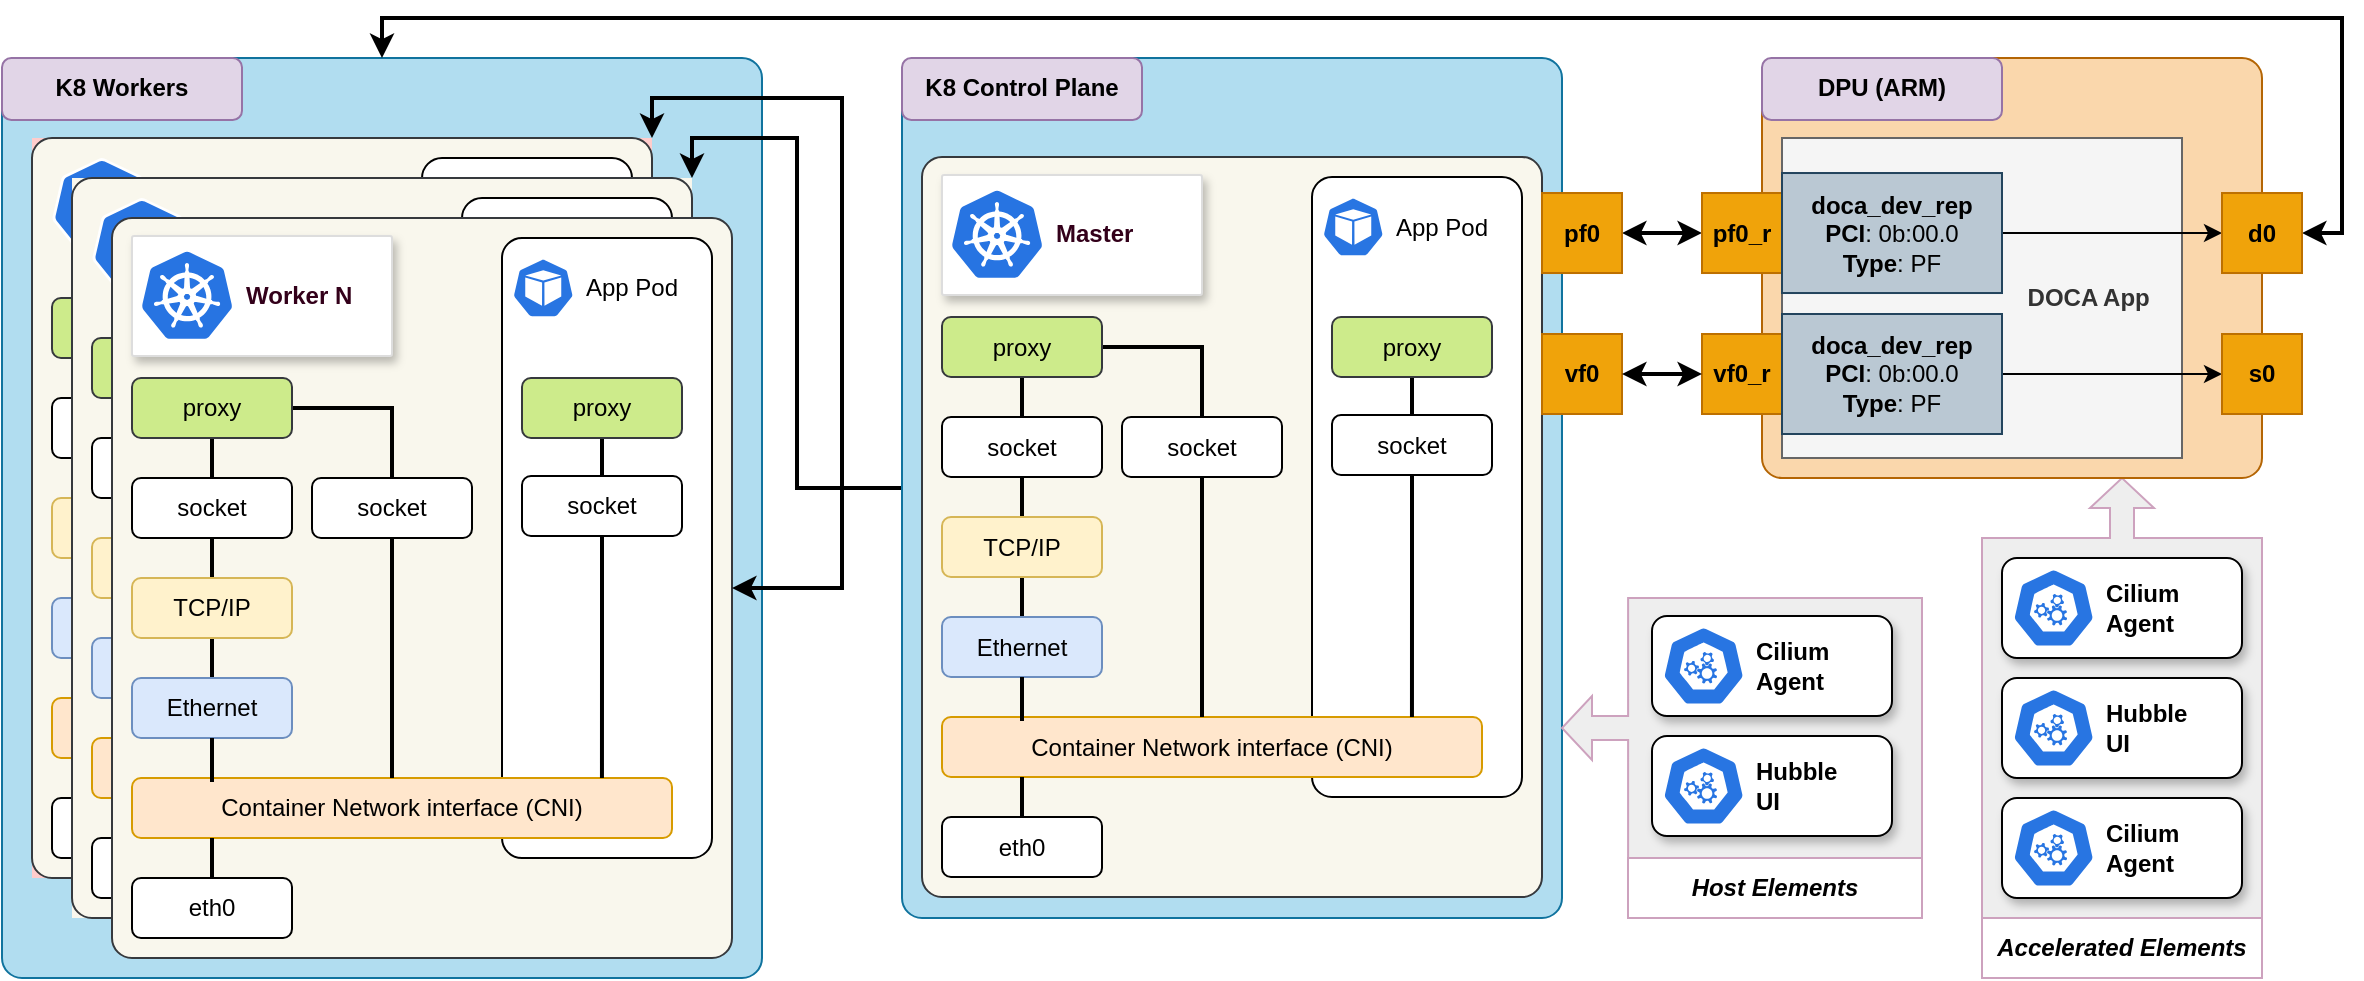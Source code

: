 <mxfile version="24.7.2" type="github">
  <diagram name="Page-1" id="4S7BL0tD39plUBPgxchu">
    <mxGraphModel dx="2390" dy="1328" grid="1" gridSize="10" guides="1" tooltips="1" connect="1" arrows="1" fold="1" page="1" pageScale="1" pageWidth="1100" pageHeight="850" math="0" shadow="0">
      <root>
        <mxCell id="0" />
        <mxCell id="1" parent="0" />
        <mxCell id="XnJuwxs5M1YiM-T7zDQR-130" value="" style="html=1;shadow=0;dashed=0;align=center;verticalAlign=middle;shape=mxgraph.arrows2.calloutArrow;dy=6;dx=15;notch=189.95;arrowHead=10;direction=north;fillColor=#eeeeee;strokeColor=#CDA2BE;" vertex="1" parent="1">
          <mxGeometry x="1060" y="290" width="140" height="220" as="geometry" />
        </mxCell>
        <mxCell id="XnJuwxs5M1YiM-T7zDQR-55" value="" style="rounded=1;whiteSpace=wrap;html=1;absoluteArcSize=1;fillColor=#b1ddf0;strokeColor=#10739e;" vertex="1" parent="1">
          <mxGeometry x="70" y="80" width="380" height="460" as="geometry" />
        </mxCell>
        <mxCell id="_cbwk-4dUcwaNMLmDYNf-32" value="" style="group;fillColor=#ffcccc;strokeColor=none;" parent="1" vertex="1" connectable="0">
          <mxGeometry x="85" y="120" width="310" height="370" as="geometry" />
        </mxCell>
        <mxCell id="_cbwk-4dUcwaNMLmDYNf-1" value="" style="rounded=1;whiteSpace=wrap;html=1;absoluteArcSize=1;fillColor=#f9f7ed;strokeColor=#36393d;" parent="_cbwk-4dUcwaNMLmDYNf-32" vertex="1">
          <mxGeometry width="310" height="370" as="geometry" />
        </mxCell>
        <mxCell id="_cbwk-4dUcwaNMLmDYNf-22" value="" style="rounded=1;whiteSpace=wrap;html=1;absoluteArcSize=1;" parent="_cbwk-4dUcwaNMLmDYNf-32" vertex="1">
          <mxGeometry x="195" y="10" width="105" height="310" as="geometry" />
        </mxCell>
        <mxCell id="_cbwk-4dUcwaNMLmDYNf-3" value="" style="aspect=fixed;sketch=0;html=1;dashed=0;whitespace=wrap;verticalLabelPosition=bottom;verticalAlign=top;fillColor=#2875E2;strokeColor=#ffffff;points=[[0.005,0.63,0],[0.1,0.2,0],[0.9,0.2,0],[0.5,0,0],[0.995,0.63,0],[0.72,0.99,0],[0.5,1,0],[0.28,0.99,0]];shape=mxgraph.kubernetes.icon2;kubernetesLabel=1;prIcon=node" parent="_cbwk-4dUcwaNMLmDYNf-32" vertex="1">
          <mxGeometry x="10" y="10" width="50" height="48" as="geometry" />
        </mxCell>
        <mxCell id="_cbwk-4dUcwaNMLmDYNf-20" style="edgeStyle=orthogonalEdgeStyle;rounded=0;orthogonalLoop=1;jettySize=auto;html=1;exitX=0.5;exitY=1;exitDx=0;exitDy=0;entryX=0.5;entryY=0;entryDx=0;entryDy=0;endArrow=none;endFill=0;strokeWidth=2;" parent="_cbwk-4dUcwaNMLmDYNf-32" source="_cbwk-4dUcwaNMLmDYNf-4" target="_cbwk-4dUcwaNMLmDYNf-5" edge="1">
          <mxGeometry relative="1" as="geometry" />
        </mxCell>
        <mxCell id="_cbwk-4dUcwaNMLmDYNf-21" style="edgeStyle=orthogonalEdgeStyle;rounded=0;orthogonalLoop=1;jettySize=auto;html=1;exitX=1;exitY=0.5;exitDx=0;exitDy=0;endArrow=none;endFill=0;strokeWidth=2;" parent="_cbwk-4dUcwaNMLmDYNf-32" source="_cbwk-4dUcwaNMLmDYNf-4" target="_cbwk-4dUcwaNMLmDYNf-8" edge="1">
          <mxGeometry relative="1" as="geometry" />
        </mxCell>
        <mxCell id="_cbwk-4dUcwaNMLmDYNf-4" value="proxy" style="rounded=1;whiteSpace=wrap;html=1;fillColor=#cdeb8b;strokeColor=#36393d;" parent="_cbwk-4dUcwaNMLmDYNf-32" vertex="1">
          <mxGeometry x="10" y="80" width="80" height="30" as="geometry" />
        </mxCell>
        <mxCell id="_cbwk-4dUcwaNMLmDYNf-12" style="edgeStyle=orthogonalEdgeStyle;rounded=0;orthogonalLoop=1;jettySize=auto;html=1;exitX=0.5;exitY=1;exitDx=0;exitDy=0;entryX=0.5;entryY=0;entryDx=0;entryDy=0;endArrow=none;endFill=0;strokeWidth=2;" parent="_cbwk-4dUcwaNMLmDYNf-32" source="_cbwk-4dUcwaNMLmDYNf-5" target="_cbwk-4dUcwaNMLmDYNf-6" edge="1">
          <mxGeometry relative="1" as="geometry" />
        </mxCell>
        <mxCell id="_cbwk-4dUcwaNMLmDYNf-5" value="&lt;div&gt;socket&lt;/div&gt;" style="rounded=1;whiteSpace=wrap;html=1;" parent="_cbwk-4dUcwaNMLmDYNf-32" vertex="1">
          <mxGeometry x="10" y="130" width="80" height="30" as="geometry" />
        </mxCell>
        <mxCell id="_cbwk-4dUcwaNMLmDYNf-13" style="edgeStyle=orthogonalEdgeStyle;rounded=0;orthogonalLoop=1;jettySize=auto;html=1;exitX=0.5;exitY=1;exitDx=0;exitDy=0;entryX=0.5;entryY=0;entryDx=0;entryDy=0;endArrow=none;endFill=0;strokeWidth=2;" parent="_cbwk-4dUcwaNMLmDYNf-32" source="_cbwk-4dUcwaNMLmDYNf-6" target="_cbwk-4dUcwaNMLmDYNf-7" edge="1">
          <mxGeometry relative="1" as="geometry" />
        </mxCell>
        <mxCell id="_cbwk-4dUcwaNMLmDYNf-6" value="TCP/IP" style="rounded=1;whiteSpace=wrap;html=1;fillColor=#fff2cc;strokeColor=#d6b656;" parent="_cbwk-4dUcwaNMLmDYNf-32" vertex="1">
          <mxGeometry x="10" y="180" width="80" height="30" as="geometry" />
        </mxCell>
        <mxCell id="_cbwk-4dUcwaNMLmDYNf-7" value="Ethernet" style="rounded=1;whiteSpace=wrap;html=1;fillColor=#dae8fc;strokeColor=#6c8ebf;" parent="_cbwk-4dUcwaNMLmDYNf-32" vertex="1">
          <mxGeometry x="10" y="230" width="80" height="30" as="geometry" />
        </mxCell>
        <mxCell id="_cbwk-4dUcwaNMLmDYNf-8" value="&lt;div&gt;socket&lt;/div&gt;" style="rounded=1;whiteSpace=wrap;html=1;" parent="_cbwk-4dUcwaNMLmDYNf-32" vertex="1">
          <mxGeometry x="100" y="130" width="80" height="30" as="geometry" />
        </mxCell>
        <mxCell id="_cbwk-4dUcwaNMLmDYNf-9" value="&lt;div&gt;socket&lt;/div&gt;" style="rounded=1;whiteSpace=wrap;html=1;" parent="_cbwk-4dUcwaNMLmDYNf-32" vertex="1">
          <mxGeometry x="205" y="129.01" width="80" height="30" as="geometry" />
        </mxCell>
        <mxCell id="_cbwk-4dUcwaNMLmDYNf-10" value="Container Network interface (CNI)" style="rounded=1;whiteSpace=wrap;html=1;fillColor=#ffe6cc;strokeColor=#d79b00;" parent="_cbwk-4dUcwaNMLmDYNf-32" vertex="1">
          <mxGeometry x="10" y="280" width="270" height="30" as="geometry" />
        </mxCell>
        <mxCell id="_cbwk-4dUcwaNMLmDYNf-11" value="&lt;div&gt;eth0&lt;/div&gt;" style="rounded=1;whiteSpace=wrap;html=1;" parent="_cbwk-4dUcwaNMLmDYNf-32" vertex="1">
          <mxGeometry x="10" y="330" width="80" height="30" as="geometry" />
        </mxCell>
        <mxCell id="_cbwk-4dUcwaNMLmDYNf-19" style="edgeStyle=orthogonalEdgeStyle;rounded=0;orthogonalLoop=1;jettySize=auto;html=1;exitX=0.5;exitY=0;exitDx=0;exitDy=0;endArrow=none;endFill=0;strokeWidth=2;" parent="_cbwk-4dUcwaNMLmDYNf-32" source="_cbwk-4dUcwaNMLmDYNf-11" edge="1">
          <mxGeometry relative="1" as="geometry">
            <mxPoint x="50" y="310" as="targetPoint" />
          </mxGeometry>
        </mxCell>
        <mxCell id="_cbwk-4dUcwaNMLmDYNf-24" style="edgeStyle=orthogonalEdgeStyle;rounded=0;orthogonalLoop=1;jettySize=auto;html=1;exitX=0.5;exitY=1;exitDx=0;exitDy=0;strokeWidth=2;endArrow=none;endFill=0;" parent="_cbwk-4dUcwaNMLmDYNf-32" source="_cbwk-4dUcwaNMLmDYNf-7" edge="1">
          <mxGeometry relative="1" as="geometry">
            <mxPoint x="50" y="282" as="targetPoint" />
            <Array as="points">
              <mxPoint x="50" y="282" />
            </Array>
          </mxGeometry>
        </mxCell>
        <mxCell id="_cbwk-4dUcwaNMLmDYNf-27" style="edgeStyle=orthogonalEdgeStyle;rounded=0;orthogonalLoop=1;jettySize=auto;html=1;exitX=0.5;exitY=1;exitDx=0;exitDy=0;entryX=0.862;entryY=0.033;entryDx=0;entryDy=0;entryPerimeter=0;strokeWidth=2;endArrow=none;endFill=0;" parent="_cbwk-4dUcwaNMLmDYNf-32" source="_cbwk-4dUcwaNMLmDYNf-9" edge="1">
          <mxGeometry relative="1" as="geometry">
            <mxPoint x="244.98" y="280" as="targetPoint" />
          </mxGeometry>
        </mxCell>
        <mxCell id="_cbwk-4dUcwaNMLmDYNf-28" value="" style="group" parent="_cbwk-4dUcwaNMLmDYNf-32" vertex="1" connectable="0">
          <mxGeometry x="200" y="20" width="90" height="30" as="geometry" />
        </mxCell>
        <mxCell id="_cbwk-4dUcwaNMLmDYNf-25" value="" style="aspect=fixed;sketch=0;html=1;dashed=0;whitespace=wrap;verticalLabelPosition=bottom;verticalAlign=top;fillColor=#2875E2;strokeColor=#ffffff;points=[[0.005,0.63,0],[0.1,0.2,0],[0.9,0.2,0],[0.5,0,0],[0.995,0.63,0],[0.72,0.99,0],[0.5,1,0],[0.28,0.99,0]];shape=mxgraph.kubernetes.icon2;prIcon=pod" parent="_cbwk-4dUcwaNMLmDYNf-28" vertex="1">
          <mxGeometry width="31.25" height="30" as="geometry" />
        </mxCell>
        <mxCell id="_cbwk-4dUcwaNMLmDYNf-26" value="App Pod" style="text;html=1;align=center;verticalAlign=middle;whiteSpace=wrap;rounded=0;" parent="_cbwk-4dUcwaNMLmDYNf-28" vertex="1">
          <mxGeometry x="30" width="60" height="30" as="geometry" />
        </mxCell>
        <mxCell id="_cbwk-4dUcwaNMLmDYNf-30" style="edgeStyle=orthogonalEdgeStyle;rounded=0;orthogonalLoop=1;jettySize=auto;html=1;exitX=0.5;exitY=1;exitDx=0;exitDy=0;entryX=0.5;entryY=0;entryDx=0;entryDy=0;endArrow=none;endFill=0;strokeWidth=2;" parent="_cbwk-4dUcwaNMLmDYNf-32" source="_cbwk-4dUcwaNMLmDYNf-29" target="_cbwk-4dUcwaNMLmDYNf-9" edge="1">
          <mxGeometry relative="1" as="geometry" />
        </mxCell>
        <mxCell id="_cbwk-4dUcwaNMLmDYNf-29" value="proxy" style="rounded=1;whiteSpace=wrap;html=1;fillColor=#cdeb8b;strokeColor=#36393d;" parent="_cbwk-4dUcwaNMLmDYNf-32" vertex="1">
          <mxGeometry x="205" y="80" width="80" height="30" as="geometry" />
        </mxCell>
        <mxCell id="_cbwk-4dUcwaNMLmDYNf-31" style="edgeStyle=orthogonalEdgeStyle;rounded=0;orthogonalLoop=1;jettySize=auto;html=1;exitX=0.5;exitY=1;exitDx=0;exitDy=0;strokeWidth=2;endArrow=none;endFill=0;" parent="_cbwk-4dUcwaNMLmDYNf-32" source="_cbwk-4dUcwaNMLmDYNf-8" edge="1">
          <mxGeometry relative="1" as="geometry">
            <mxPoint x="140" y="280" as="targetPoint" />
          </mxGeometry>
        </mxCell>
        <mxCell id="_cbwk-4dUcwaNMLmDYNf-35" value="" style="group;fillColor=#f9f7ed;strokeColor=none;" parent="1" vertex="1" connectable="0">
          <mxGeometry x="105" y="140" width="310" height="370" as="geometry" />
        </mxCell>
        <mxCell id="_cbwk-4dUcwaNMLmDYNf-36" value="" style="rounded=1;whiteSpace=wrap;html=1;absoluteArcSize=1;fillColor=none;strokeColor=#36393d;" parent="_cbwk-4dUcwaNMLmDYNf-35" vertex="1">
          <mxGeometry width="310" height="370" as="geometry" />
        </mxCell>
        <mxCell id="_cbwk-4dUcwaNMLmDYNf-37" value="" style="rounded=1;whiteSpace=wrap;html=1;absoluteArcSize=1;" parent="_cbwk-4dUcwaNMLmDYNf-35" vertex="1">
          <mxGeometry x="195" y="10" width="105" height="310" as="geometry" />
        </mxCell>
        <mxCell id="_cbwk-4dUcwaNMLmDYNf-38" value="" style="aspect=fixed;sketch=0;html=1;dashed=0;whitespace=wrap;verticalLabelPosition=bottom;verticalAlign=top;fillColor=#2875E2;strokeColor=#ffffff;points=[[0.005,0.63,0],[0.1,0.2,0],[0.9,0.2,0],[0.5,0,0],[0.995,0.63,0],[0.72,0.99,0],[0.5,1,0],[0.28,0.99,0]];shape=mxgraph.kubernetes.icon2;kubernetesLabel=1;prIcon=node" parent="_cbwk-4dUcwaNMLmDYNf-35" vertex="1">
          <mxGeometry x="10" y="10" width="50" height="48" as="geometry" />
        </mxCell>
        <mxCell id="_cbwk-4dUcwaNMLmDYNf-39" style="edgeStyle=orthogonalEdgeStyle;rounded=0;orthogonalLoop=1;jettySize=auto;html=1;exitX=0.5;exitY=1;exitDx=0;exitDy=0;entryX=0.5;entryY=0;entryDx=0;entryDy=0;endArrow=none;endFill=0;strokeWidth=2;" parent="_cbwk-4dUcwaNMLmDYNf-35" source="_cbwk-4dUcwaNMLmDYNf-41" target="_cbwk-4dUcwaNMLmDYNf-43" edge="1">
          <mxGeometry relative="1" as="geometry" />
        </mxCell>
        <mxCell id="_cbwk-4dUcwaNMLmDYNf-40" style="edgeStyle=orthogonalEdgeStyle;rounded=0;orthogonalLoop=1;jettySize=auto;html=1;exitX=1;exitY=0.5;exitDx=0;exitDy=0;endArrow=none;endFill=0;strokeWidth=2;" parent="_cbwk-4dUcwaNMLmDYNf-35" source="_cbwk-4dUcwaNMLmDYNf-41" target="_cbwk-4dUcwaNMLmDYNf-47" edge="1">
          <mxGeometry relative="1" as="geometry" />
        </mxCell>
        <mxCell id="_cbwk-4dUcwaNMLmDYNf-41" value="proxy" style="rounded=1;whiteSpace=wrap;html=1;fillColor=#cdeb8b;strokeColor=#36393d;" parent="_cbwk-4dUcwaNMLmDYNf-35" vertex="1">
          <mxGeometry x="10" y="80" width="80" height="30" as="geometry" />
        </mxCell>
        <mxCell id="_cbwk-4dUcwaNMLmDYNf-42" style="edgeStyle=orthogonalEdgeStyle;rounded=0;orthogonalLoop=1;jettySize=auto;html=1;exitX=0.5;exitY=1;exitDx=0;exitDy=0;entryX=0.5;entryY=0;entryDx=0;entryDy=0;endArrow=none;endFill=0;strokeWidth=2;" parent="_cbwk-4dUcwaNMLmDYNf-35" source="_cbwk-4dUcwaNMLmDYNf-43" target="_cbwk-4dUcwaNMLmDYNf-45" edge="1">
          <mxGeometry relative="1" as="geometry" />
        </mxCell>
        <mxCell id="_cbwk-4dUcwaNMLmDYNf-43" value="&lt;div&gt;socket&lt;/div&gt;" style="rounded=1;whiteSpace=wrap;html=1;" parent="_cbwk-4dUcwaNMLmDYNf-35" vertex="1">
          <mxGeometry x="10" y="130" width="80" height="30" as="geometry" />
        </mxCell>
        <mxCell id="_cbwk-4dUcwaNMLmDYNf-44" style="edgeStyle=orthogonalEdgeStyle;rounded=0;orthogonalLoop=1;jettySize=auto;html=1;exitX=0.5;exitY=1;exitDx=0;exitDy=0;entryX=0.5;entryY=0;entryDx=0;entryDy=0;endArrow=none;endFill=0;strokeWidth=2;" parent="_cbwk-4dUcwaNMLmDYNf-35" source="_cbwk-4dUcwaNMLmDYNf-45" target="_cbwk-4dUcwaNMLmDYNf-46" edge="1">
          <mxGeometry relative="1" as="geometry" />
        </mxCell>
        <mxCell id="_cbwk-4dUcwaNMLmDYNf-45" value="TCP/IP" style="rounded=1;whiteSpace=wrap;html=1;fillColor=#fff2cc;strokeColor=#d6b656;" parent="_cbwk-4dUcwaNMLmDYNf-35" vertex="1">
          <mxGeometry x="10" y="180" width="80" height="30" as="geometry" />
        </mxCell>
        <mxCell id="_cbwk-4dUcwaNMLmDYNf-46" value="Ethernet" style="rounded=1;whiteSpace=wrap;html=1;fillColor=#dae8fc;strokeColor=#6c8ebf;" parent="_cbwk-4dUcwaNMLmDYNf-35" vertex="1">
          <mxGeometry x="10" y="230" width="80" height="30" as="geometry" />
        </mxCell>
        <mxCell id="_cbwk-4dUcwaNMLmDYNf-47" value="&lt;div&gt;socket&lt;/div&gt;" style="rounded=1;whiteSpace=wrap;html=1;" parent="_cbwk-4dUcwaNMLmDYNf-35" vertex="1">
          <mxGeometry x="100" y="130" width="80" height="30" as="geometry" />
        </mxCell>
        <mxCell id="_cbwk-4dUcwaNMLmDYNf-48" value="&lt;div&gt;socket&lt;/div&gt;" style="rounded=1;whiteSpace=wrap;html=1;" parent="_cbwk-4dUcwaNMLmDYNf-35" vertex="1">
          <mxGeometry x="205" y="129.01" width="80" height="30" as="geometry" />
        </mxCell>
        <mxCell id="_cbwk-4dUcwaNMLmDYNf-49" value="Container Network interface (CNI)" style="rounded=1;whiteSpace=wrap;html=1;fillColor=#ffe6cc;strokeColor=#d79b00;" parent="_cbwk-4dUcwaNMLmDYNf-35" vertex="1">
          <mxGeometry x="10" y="280" width="270" height="30" as="geometry" />
        </mxCell>
        <mxCell id="_cbwk-4dUcwaNMLmDYNf-50" value="&lt;div&gt;eth0&lt;/div&gt;" style="rounded=1;whiteSpace=wrap;html=1;" parent="_cbwk-4dUcwaNMLmDYNf-35" vertex="1">
          <mxGeometry x="10" y="330" width="80" height="30" as="geometry" />
        </mxCell>
        <mxCell id="_cbwk-4dUcwaNMLmDYNf-51" style="edgeStyle=orthogonalEdgeStyle;rounded=0;orthogonalLoop=1;jettySize=auto;html=1;exitX=0.5;exitY=0;exitDx=0;exitDy=0;endArrow=none;endFill=0;strokeWidth=2;" parent="_cbwk-4dUcwaNMLmDYNf-35" source="_cbwk-4dUcwaNMLmDYNf-50" edge="1">
          <mxGeometry relative="1" as="geometry">
            <mxPoint x="50" y="310" as="targetPoint" />
          </mxGeometry>
        </mxCell>
        <mxCell id="_cbwk-4dUcwaNMLmDYNf-52" style="edgeStyle=orthogonalEdgeStyle;rounded=0;orthogonalLoop=1;jettySize=auto;html=1;exitX=0.5;exitY=1;exitDx=0;exitDy=0;strokeWidth=2;endArrow=none;endFill=0;" parent="_cbwk-4dUcwaNMLmDYNf-35" source="_cbwk-4dUcwaNMLmDYNf-46" edge="1">
          <mxGeometry relative="1" as="geometry">
            <mxPoint x="50" y="282" as="targetPoint" />
            <Array as="points">
              <mxPoint x="50" y="282" />
            </Array>
          </mxGeometry>
        </mxCell>
        <mxCell id="_cbwk-4dUcwaNMLmDYNf-53" style="edgeStyle=orthogonalEdgeStyle;rounded=0;orthogonalLoop=1;jettySize=auto;html=1;exitX=0.5;exitY=1;exitDx=0;exitDy=0;entryX=0.862;entryY=0.033;entryDx=0;entryDy=0;entryPerimeter=0;strokeWidth=2;endArrow=none;endFill=0;" parent="_cbwk-4dUcwaNMLmDYNf-35" source="_cbwk-4dUcwaNMLmDYNf-48" edge="1">
          <mxGeometry relative="1" as="geometry">
            <mxPoint x="244.98" y="280" as="targetPoint" />
          </mxGeometry>
        </mxCell>
        <mxCell id="_cbwk-4dUcwaNMLmDYNf-54" value="" style="group" parent="_cbwk-4dUcwaNMLmDYNf-35" vertex="1" connectable="0">
          <mxGeometry x="200" y="20" width="90" height="30" as="geometry" />
        </mxCell>
        <mxCell id="_cbwk-4dUcwaNMLmDYNf-55" value="" style="aspect=fixed;sketch=0;html=1;dashed=0;whitespace=wrap;verticalLabelPosition=bottom;verticalAlign=top;fillColor=#2875E2;strokeColor=#ffffff;points=[[0.005,0.63,0],[0.1,0.2,0],[0.9,0.2,0],[0.5,0,0],[0.995,0.63,0],[0.72,0.99,0],[0.5,1,0],[0.28,0.99,0]];shape=mxgraph.kubernetes.icon2;prIcon=pod" parent="_cbwk-4dUcwaNMLmDYNf-54" vertex="1">
          <mxGeometry width="31.25" height="30" as="geometry" />
        </mxCell>
        <mxCell id="_cbwk-4dUcwaNMLmDYNf-56" value="App Pod" style="text;html=1;align=center;verticalAlign=middle;whiteSpace=wrap;rounded=0;" parent="_cbwk-4dUcwaNMLmDYNf-54" vertex="1">
          <mxGeometry x="30" width="60" height="30" as="geometry" />
        </mxCell>
        <mxCell id="_cbwk-4dUcwaNMLmDYNf-57" style="edgeStyle=orthogonalEdgeStyle;rounded=0;orthogonalLoop=1;jettySize=auto;html=1;exitX=0.5;exitY=1;exitDx=0;exitDy=0;entryX=0.5;entryY=0;entryDx=0;entryDy=0;endArrow=none;endFill=0;strokeWidth=2;" parent="_cbwk-4dUcwaNMLmDYNf-35" source="_cbwk-4dUcwaNMLmDYNf-58" target="_cbwk-4dUcwaNMLmDYNf-48" edge="1">
          <mxGeometry relative="1" as="geometry" />
        </mxCell>
        <mxCell id="_cbwk-4dUcwaNMLmDYNf-58" value="proxy" style="rounded=1;whiteSpace=wrap;html=1;fillColor=#cdeb8b;strokeColor=#36393d;" parent="_cbwk-4dUcwaNMLmDYNf-35" vertex="1">
          <mxGeometry x="205" y="80" width="80" height="30" as="geometry" />
        </mxCell>
        <mxCell id="_cbwk-4dUcwaNMLmDYNf-59" style="edgeStyle=orthogonalEdgeStyle;rounded=0;orthogonalLoop=1;jettySize=auto;html=1;exitX=0.5;exitY=1;exitDx=0;exitDy=0;strokeWidth=2;endArrow=none;endFill=0;" parent="_cbwk-4dUcwaNMLmDYNf-35" source="_cbwk-4dUcwaNMLmDYNf-47" edge="1">
          <mxGeometry relative="1" as="geometry">
            <mxPoint x="140" y="280" as="targetPoint" />
          </mxGeometry>
        </mxCell>
        <mxCell id="_cbwk-4dUcwaNMLmDYNf-61" value="" style="rounded=1;whiteSpace=wrap;html=1;absoluteArcSize=1;fillColor=#f9f7ed;strokeColor=#36393d;" parent="1" vertex="1">
          <mxGeometry x="125" y="160" width="310" height="370" as="geometry" />
        </mxCell>
        <mxCell id="_cbwk-4dUcwaNMLmDYNf-62" value="" style="rounded=1;whiteSpace=wrap;html=1;absoluteArcSize=1;" parent="1" vertex="1">
          <mxGeometry x="320" y="170" width="105" height="310" as="geometry" />
        </mxCell>
        <mxCell id="_cbwk-4dUcwaNMLmDYNf-63" value="" style="aspect=fixed;sketch=0;html=1;dashed=0;whitespace=wrap;verticalLabelPosition=bottom;verticalAlign=top;fillColor=#2875E2;strokeColor=#ffffff;points=[[0.005,0.63,0],[0.1,0.2,0],[0.9,0.2,0],[0.5,0,0],[0.995,0.63,0],[0.72,0.99,0],[0.5,1,0],[0.28,0.99,0]];shape=mxgraph.kubernetes.icon2;kubernetesLabel=1;prIcon=node" parent="1" vertex="1">
          <mxGeometry x="135" y="170" width="50" height="48" as="geometry" />
        </mxCell>
        <mxCell id="_cbwk-4dUcwaNMLmDYNf-64" style="edgeStyle=orthogonalEdgeStyle;rounded=0;orthogonalLoop=1;jettySize=auto;html=1;exitX=0.5;exitY=1;exitDx=0;exitDy=0;entryX=0.5;entryY=0;entryDx=0;entryDy=0;endArrow=none;endFill=0;strokeWidth=2;" parent="1" source="_cbwk-4dUcwaNMLmDYNf-66" target="_cbwk-4dUcwaNMLmDYNf-68" edge="1">
          <mxGeometry relative="1" as="geometry" />
        </mxCell>
        <mxCell id="_cbwk-4dUcwaNMLmDYNf-65" style="edgeStyle=orthogonalEdgeStyle;rounded=0;orthogonalLoop=1;jettySize=auto;html=1;exitX=1;exitY=0.5;exitDx=0;exitDy=0;endArrow=none;endFill=0;strokeWidth=2;" parent="1" source="_cbwk-4dUcwaNMLmDYNf-66" target="_cbwk-4dUcwaNMLmDYNf-72" edge="1">
          <mxGeometry relative="1" as="geometry" />
        </mxCell>
        <mxCell id="_cbwk-4dUcwaNMLmDYNf-66" value="proxy" style="rounded=1;whiteSpace=wrap;html=1;fillColor=#cdeb8b;strokeColor=#36393d;" parent="1" vertex="1">
          <mxGeometry x="135" y="240" width="80" height="30" as="geometry" />
        </mxCell>
        <mxCell id="_cbwk-4dUcwaNMLmDYNf-67" style="edgeStyle=orthogonalEdgeStyle;rounded=0;orthogonalLoop=1;jettySize=auto;html=1;exitX=0.5;exitY=1;exitDx=0;exitDy=0;entryX=0.5;entryY=0;entryDx=0;entryDy=0;endArrow=none;endFill=0;strokeWidth=2;" parent="1" source="_cbwk-4dUcwaNMLmDYNf-68" target="_cbwk-4dUcwaNMLmDYNf-70" edge="1">
          <mxGeometry relative="1" as="geometry" />
        </mxCell>
        <mxCell id="_cbwk-4dUcwaNMLmDYNf-68" value="&lt;div&gt;socket&lt;/div&gt;" style="rounded=1;whiteSpace=wrap;html=1;" parent="1" vertex="1">
          <mxGeometry x="135" y="290" width="80" height="30" as="geometry" />
        </mxCell>
        <mxCell id="_cbwk-4dUcwaNMLmDYNf-69" style="edgeStyle=orthogonalEdgeStyle;rounded=0;orthogonalLoop=1;jettySize=auto;html=1;exitX=0.5;exitY=1;exitDx=0;exitDy=0;entryX=0.5;entryY=0;entryDx=0;entryDy=0;endArrow=none;endFill=0;strokeWidth=2;" parent="1" source="_cbwk-4dUcwaNMLmDYNf-70" target="_cbwk-4dUcwaNMLmDYNf-71" edge="1">
          <mxGeometry relative="1" as="geometry" />
        </mxCell>
        <mxCell id="_cbwk-4dUcwaNMLmDYNf-70" value="TCP/IP" style="rounded=1;whiteSpace=wrap;html=1;fillColor=#fff2cc;strokeColor=#d6b656;" parent="1" vertex="1">
          <mxGeometry x="135" y="340" width="80" height="30" as="geometry" />
        </mxCell>
        <mxCell id="_cbwk-4dUcwaNMLmDYNf-71" value="Ethernet" style="rounded=1;whiteSpace=wrap;html=1;fillColor=#dae8fc;strokeColor=#6c8ebf;" parent="1" vertex="1">
          <mxGeometry x="135" y="390" width="80" height="30" as="geometry" />
        </mxCell>
        <mxCell id="_cbwk-4dUcwaNMLmDYNf-72" value="&lt;div&gt;socket&lt;/div&gt;" style="rounded=1;whiteSpace=wrap;html=1;" parent="1" vertex="1">
          <mxGeometry x="225" y="290" width="80" height="30" as="geometry" />
        </mxCell>
        <mxCell id="_cbwk-4dUcwaNMLmDYNf-73" value="&lt;div&gt;socket&lt;/div&gt;" style="rounded=1;whiteSpace=wrap;html=1;" parent="1" vertex="1">
          <mxGeometry x="330" y="289.01" width="80" height="30" as="geometry" />
        </mxCell>
        <mxCell id="_cbwk-4dUcwaNMLmDYNf-74" value="Container Network interface (CNI)" style="rounded=1;whiteSpace=wrap;html=1;fillColor=#ffe6cc;strokeColor=#d79b00;" parent="1" vertex="1">
          <mxGeometry x="135" y="440" width="270" height="30" as="geometry" />
        </mxCell>
        <mxCell id="_cbwk-4dUcwaNMLmDYNf-75" value="&lt;div&gt;eth0&lt;/div&gt;" style="rounded=1;whiteSpace=wrap;html=1;" parent="1" vertex="1">
          <mxGeometry x="135" y="490" width="80" height="30" as="geometry" />
        </mxCell>
        <mxCell id="_cbwk-4dUcwaNMLmDYNf-76" style="edgeStyle=orthogonalEdgeStyle;rounded=0;orthogonalLoop=1;jettySize=auto;html=1;exitX=0.5;exitY=0;exitDx=0;exitDy=0;endArrow=none;endFill=0;strokeWidth=2;" parent="1" source="_cbwk-4dUcwaNMLmDYNf-75" edge="1">
          <mxGeometry relative="1" as="geometry">
            <mxPoint x="175" y="470" as="targetPoint" />
          </mxGeometry>
        </mxCell>
        <mxCell id="_cbwk-4dUcwaNMLmDYNf-77" style="edgeStyle=orthogonalEdgeStyle;rounded=0;orthogonalLoop=1;jettySize=auto;html=1;exitX=0.5;exitY=1;exitDx=0;exitDy=0;strokeWidth=2;endArrow=none;endFill=0;" parent="1" source="_cbwk-4dUcwaNMLmDYNf-71" edge="1">
          <mxGeometry relative="1" as="geometry">
            <mxPoint x="175" y="442" as="targetPoint" />
            <Array as="points">
              <mxPoint x="175" y="442" />
            </Array>
          </mxGeometry>
        </mxCell>
        <mxCell id="_cbwk-4dUcwaNMLmDYNf-78" style="edgeStyle=orthogonalEdgeStyle;rounded=0;orthogonalLoop=1;jettySize=auto;html=1;exitX=0.5;exitY=1;exitDx=0;exitDy=0;entryX=0.862;entryY=0.033;entryDx=0;entryDy=0;entryPerimeter=0;strokeWidth=2;endArrow=none;endFill=0;" parent="1" source="_cbwk-4dUcwaNMLmDYNf-73" edge="1">
          <mxGeometry relative="1" as="geometry">
            <mxPoint x="369.98" y="440" as="targetPoint" />
          </mxGeometry>
        </mxCell>
        <mxCell id="_cbwk-4dUcwaNMLmDYNf-79" value="" style="group" parent="1" vertex="1" connectable="0">
          <mxGeometry x="325" y="180" width="90" height="30" as="geometry" />
        </mxCell>
        <mxCell id="_cbwk-4dUcwaNMLmDYNf-80" value="" style="aspect=fixed;sketch=0;html=1;dashed=0;whitespace=wrap;verticalLabelPosition=bottom;verticalAlign=top;fillColor=#2875E2;strokeColor=#ffffff;points=[[0.005,0.63,0],[0.1,0.2,0],[0.9,0.2,0],[0.5,0,0],[0.995,0.63,0],[0.72,0.99,0],[0.5,1,0],[0.28,0.99,0]];shape=mxgraph.kubernetes.icon2;prIcon=pod" parent="_cbwk-4dUcwaNMLmDYNf-79" vertex="1">
          <mxGeometry width="31.25" height="30" as="geometry" />
        </mxCell>
        <mxCell id="_cbwk-4dUcwaNMLmDYNf-81" value="App Pod" style="text;html=1;align=center;verticalAlign=middle;whiteSpace=wrap;rounded=0;" parent="_cbwk-4dUcwaNMLmDYNf-79" vertex="1">
          <mxGeometry x="30" width="60" height="30" as="geometry" />
        </mxCell>
        <mxCell id="_cbwk-4dUcwaNMLmDYNf-82" style="edgeStyle=orthogonalEdgeStyle;rounded=0;orthogonalLoop=1;jettySize=auto;html=1;exitX=0.5;exitY=1;exitDx=0;exitDy=0;entryX=0.5;entryY=0;entryDx=0;entryDy=0;endArrow=none;endFill=0;strokeWidth=2;" parent="1" source="_cbwk-4dUcwaNMLmDYNf-83" target="_cbwk-4dUcwaNMLmDYNf-73" edge="1">
          <mxGeometry relative="1" as="geometry" />
        </mxCell>
        <mxCell id="_cbwk-4dUcwaNMLmDYNf-83" value="proxy" style="rounded=1;whiteSpace=wrap;html=1;fillColor=#cdeb8b;strokeColor=#36393d;" parent="1" vertex="1">
          <mxGeometry x="330" y="240" width="80" height="30" as="geometry" />
        </mxCell>
        <mxCell id="_cbwk-4dUcwaNMLmDYNf-84" style="edgeStyle=orthogonalEdgeStyle;rounded=0;orthogonalLoop=1;jettySize=auto;html=1;exitX=0.5;exitY=1;exitDx=0;exitDy=0;strokeWidth=2;endArrow=none;endFill=0;" parent="1" source="_cbwk-4dUcwaNMLmDYNf-72" edge="1">
          <mxGeometry relative="1" as="geometry">
            <mxPoint x="265" y="440" as="targetPoint" />
          </mxGeometry>
        </mxCell>
        <mxCell id="_cbwk-4dUcwaNMLmDYNf-33" value="" style="strokeColor=#dddddd;shadow=1;strokeWidth=1;rounded=1;absoluteArcSize=1;arcSize=2;" parent="1" vertex="1">
          <mxGeometry x="135" y="169" width="130" height="60" as="geometry" />
        </mxCell>
        <mxCell id="_cbwk-4dUcwaNMLmDYNf-34" value="&lt;font color=&quot;#33001a&quot;&gt;&lt;b&gt;Worker N&lt;/b&gt;&lt;/font&gt;" style="sketch=0;dashed=0;connectable=0;html=1;fillColor=#2774e2;strokeColor=none;shape=mxgraph.gcp2.kubernetes_logo;part=1;labelPosition=right;verticalLabelPosition=middle;align=left;verticalAlign=middle;spacingLeft=5;fontColor=#999999;fontSize=12;" parent="_cbwk-4dUcwaNMLmDYNf-33" vertex="1">
          <mxGeometry width="45" height="43.65" relative="1" as="geometry">
            <mxPoint x="5" y="7.675" as="offset" />
          </mxGeometry>
        </mxCell>
        <mxCell id="XnJuwxs5M1YiM-T7zDQR-58" value="&lt;b&gt;K8 Workers&lt;br&gt;&lt;/b&gt;" style="rounded=1;whiteSpace=wrap;html=1;fillColor=#e1d5e7;strokeColor=#9673a6;" vertex="1" parent="1">
          <mxGeometry x="70" y="80" width="120" height="30.99" as="geometry" />
        </mxCell>
        <mxCell id="XnJuwxs5M1YiM-T7zDQR-65" style="edgeStyle=orthogonalEdgeStyle;rounded=0;orthogonalLoop=1;jettySize=auto;html=1;exitX=0;exitY=0.5;exitDx=0;exitDy=0;strokeWidth=2;" edge="1" parent="1" source="XnJuwxs5M1YiM-T7zDQR-59" target="_cbwk-4dUcwaNMLmDYNf-61">
          <mxGeometry relative="1" as="geometry">
            <Array as="points">
              <mxPoint x="490" y="295" />
              <mxPoint x="490" y="345" />
            </Array>
          </mxGeometry>
        </mxCell>
        <mxCell id="XnJuwxs5M1YiM-T7zDQR-68" style="edgeStyle=orthogonalEdgeStyle;rounded=0;orthogonalLoop=1;jettySize=auto;html=1;exitX=0;exitY=0.5;exitDx=0;exitDy=0;entryX=1;entryY=0;entryDx=0;entryDy=0;strokeWidth=2;" edge="1" parent="1" source="XnJuwxs5M1YiM-T7zDQR-59" target="_cbwk-4dUcwaNMLmDYNf-1">
          <mxGeometry relative="1" as="geometry">
            <Array as="points">
              <mxPoint x="490" y="295" />
              <mxPoint x="490" y="100" />
              <mxPoint x="395" y="100" />
            </Array>
          </mxGeometry>
        </mxCell>
        <mxCell id="XnJuwxs5M1YiM-T7zDQR-69" style="edgeStyle=orthogonalEdgeStyle;rounded=0;orthogonalLoop=1;jettySize=auto;html=1;exitX=0;exitY=0.5;exitDx=0;exitDy=0;entryX=1;entryY=0;entryDx=0;entryDy=0;strokeWidth=2;" edge="1" parent="1" source="XnJuwxs5M1YiM-T7zDQR-59" target="_cbwk-4dUcwaNMLmDYNf-36">
          <mxGeometry relative="1" as="geometry" />
        </mxCell>
        <mxCell id="XnJuwxs5M1YiM-T7zDQR-59" value="" style="rounded=1;whiteSpace=wrap;html=1;absoluteArcSize=1;fillColor=#b1ddf0;strokeColor=#10739e;" vertex="1" parent="1">
          <mxGeometry x="520" y="80" width="330" height="430" as="geometry" />
        </mxCell>
        <mxCell id="XnJuwxs5M1YiM-T7zDQR-60" value="&lt;b&gt;K8 Control Plane&lt;br&gt;&lt;/b&gt;" style="rounded=1;whiteSpace=wrap;html=1;fillColor=#e1d5e7;strokeColor=#9673a6;" vertex="1" parent="1">
          <mxGeometry x="520" y="80" width="120" height="30.99" as="geometry" />
        </mxCell>
        <mxCell id="XnJuwxs5M1YiM-T7zDQR-28" value="" style="group" vertex="1" connectable="0" parent="1">
          <mxGeometry x="530" y="129.51" width="310" height="400.49" as="geometry" />
        </mxCell>
        <mxCell id="XnJuwxs5M1YiM-T7zDQR-29" value="" style="rounded=1;whiteSpace=wrap;html=1;absoluteArcSize=1;fillColor=#f9f7ed;strokeColor=#36393d;" vertex="1" parent="XnJuwxs5M1YiM-T7zDQR-28">
          <mxGeometry width="310" height="370" as="geometry" />
        </mxCell>
        <mxCell id="XnJuwxs5M1YiM-T7zDQR-30" value="" style="rounded=1;whiteSpace=wrap;html=1;absoluteArcSize=1;" vertex="1" parent="XnJuwxs5M1YiM-T7zDQR-28">
          <mxGeometry x="195" y="10" width="105" height="310" as="geometry" />
        </mxCell>
        <mxCell id="XnJuwxs5M1YiM-T7zDQR-31" value="" style="aspect=fixed;sketch=0;html=1;dashed=0;whitespace=wrap;verticalLabelPosition=bottom;verticalAlign=top;fillColor=#2875E2;strokeColor=#ffffff;points=[[0.005,0.63,0],[0.1,0.2,0],[0.9,0.2,0],[0.5,0,0],[0.995,0.63,0],[0.72,0.99,0],[0.5,1,0],[0.28,0.99,0]];shape=mxgraph.kubernetes.icon2;kubernetesLabel=1;prIcon=node" vertex="1" parent="XnJuwxs5M1YiM-T7zDQR-28">
          <mxGeometry x="10" y="10" width="50" height="48" as="geometry" />
        </mxCell>
        <mxCell id="XnJuwxs5M1YiM-T7zDQR-32" style="edgeStyle=orthogonalEdgeStyle;rounded=0;orthogonalLoop=1;jettySize=auto;html=1;exitX=0.5;exitY=1;exitDx=0;exitDy=0;entryX=0.5;entryY=0;entryDx=0;entryDy=0;endArrow=none;endFill=0;strokeWidth=2;" edge="1" parent="XnJuwxs5M1YiM-T7zDQR-28" source="XnJuwxs5M1YiM-T7zDQR-34" target="XnJuwxs5M1YiM-T7zDQR-36">
          <mxGeometry relative="1" as="geometry" />
        </mxCell>
        <mxCell id="XnJuwxs5M1YiM-T7zDQR-33" style="edgeStyle=orthogonalEdgeStyle;rounded=0;orthogonalLoop=1;jettySize=auto;html=1;exitX=1;exitY=0.5;exitDx=0;exitDy=0;endArrow=none;endFill=0;strokeWidth=2;" edge="1" parent="XnJuwxs5M1YiM-T7zDQR-28" source="XnJuwxs5M1YiM-T7zDQR-34" target="XnJuwxs5M1YiM-T7zDQR-40">
          <mxGeometry relative="1" as="geometry" />
        </mxCell>
        <mxCell id="XnJuwxs5M1YiM-T7zDQR-34" value="proxy" style="rounded=1;whiteSpace=wrap;html=1;fillColor=#cdeb8b;strokeColor=#36393d;" vertex="1" parent="XnJuwxs5M1YiM-T7zDQR-28">
          <mxGeometry x="10" y="80" width="80" height="30" as="geometry" />
        </mxCell>
        <mxCell id="XnJuwxs5M1YiM-T7zDQR-35" style="edgeStyle=orthogonalEdgeStyle;rounded=0;orthogonalLoop=1;jettySize=auto;html=1;exitX=0.5;exitY=1;exitDx=0;exitDy=0;entryX=0.5;entryY=0;entryDx=0;entryDy=0;endArrow=none;endFill=0;strokeWidth=2;" edge="1" parent="XnJuwxs5M1YiM-T7zDQR-28" source="XnJuwxs5M1YiM-T7zDQR-36" target="XnJuwxs5M1YiM-T7zDQR-38">
          <mxGeometry relative="1" as="geometry" />
        </mxCell>
        <mxCell id="XnJuwxs5M1YiM-T7zDQR-36" value="&lt;div&gt;socket&lt;/div&gt;" style="rounded=1;whiteSpace=wrap;html=1;" vertex="1" parent="XnJuwxs5M1YiM-T7zDQR-28">
          <mxGeometry x="10" y="130" width="80" height="30" as="geometry" />
        </mxCell>
        <mxCell id="XnJuwxs5M1YiM-T7zDQR-37" style="edgeStyle=orthogonalEdgeStyle;rounded=0;orthogonalLoop=1;jettySize=auto;html=1;exitX=0.5;exitY=1;exitDx=0;exitDy=0;entryX=0.5;entryY=0;entryDx=0;entryDy=0;endArrow=none;endFill=0;strokeWidth=2;" edge="1" parent="XnJuwxs5M1YiM-T7zDQR-28" source="XnJuwxs5M1YiM-T7zDQR-38" target="XnJuwxs5M1YiM-T7zDQR-39">
          <mxGeometry relative="1" as="geometry" />
        </mxCell>
        <mxCell id="XnJuwxs5M1YiM-T7zDQR-38" value="TCP/IP" style="rounded=1;whiteSpace=wrap;html=1;fillColor=#fff2cc;strokeColor=#d6b656;" vertex="1" parent="XnJuwxs5M1YiM-T7zDQR-28">
          <mxGeometry x="10" y="180" width="80" height="30" as="geometry" />
        </mxCell>
        <mxCell id="XnJuwxs5M1YiM-T7zDQR-39" value="Ethernet" style="rounded=1;whiteSpace=wrap;html=1;fillColor=#dae8fc;strokeColor=#6c8ebf;" vertex="1" parent="XnJuwxs5M1YiM-T7zDQR-28">
          <mxGeometry x="10" y="230" width="80" height="30" as="geometry" />
        </mxCell>
        <mxCell id="XnJuwxs5M1YiM-T7zDQR-40" value="&lt;div&gt;socket&lt;/div&gt;" style="rounded=1;whiteSpace=wrap;html=1;" vertex="1" parent="XnJuwxs5M1YiM-T7zDQR-28">
          <mxGeometry x="100" y="130" width="80" height="30" as="geometry" />
        </mxCell>
        <mxCell id="XnJuwxs5M1YiM-T7zDQR-41" value="&lt;div&gt;socket&lt;/div&gt;" style="rounded=1;whiteSpace=wrap;html=1;" vertex="1" parent="XnJuwxs5M1YiM-T7zDQR-28">
          <mxGeometry x="205" y="129.01" width="80" height="30" as="geometry" />
        </mxCell>
        <mxCell id="XnJuwxs5M1YiM-T7zDQR-42" value="Container Network interface (CNI)" style="rounded=1;whiteSpace=wrap;html=1;fillColor=#ffe6cc;strokeColor=#d79b00;" vertex="1" parent="XnJuwxs5M1YiM-T7zDQR-28">
          <mxGeometry x="10" y="280" width="270" height="30" as="geometry" />
        </mxCell>
        <mxCell id="XnJuwxs5M1YiM-T7zDQR-43" value="&lt;div&gt;eth0&lt;/div&gt;" style="rounded=1;whiteSpace=wrap;html=1;" vertex="1" parent="XnJuwxs5M1YiM-T7zDQR-28">
          <mxGeometry x="10" y="330" width="80" height="30" as="geometry" />
        </mxCell>
        <mxCell id="XnJuwxs5M1YiM-T7zDQR-44" style="edgeStyle=orthogonalEdgeStyle;rounded=0;orthogonalLoop=1;jettySize=auto;html=1;exitX=0.5;exitY=0;exitDx=0;exitDy=0;endArrow=none;endFill=0;strokeWidth=2;" edge="1" parent="XnJuwxs5M1YiM-T7zDQR-28" source="XnJuwxs5M1YiM-T7zDQR-43">
          <mxGeometry relative="1" as="geometry">
            <mxPoint x="50" y="310" as="targetPoint" />
          </mxGeometry>
        </mxCell>
        <mxCell id="XnJuwxs5M1YiM-T7zDQR-45" style="edgeStyle=orthogonalEdgeStyle;rounded=0;orthogonalLoop=1;jettySize=auto;html=1;exitX=0.5;exitY=1;exitDx=0;exitDy=0;strokeWidth=2;endArrow=none;endFill=0;" edge="1" parent="XnJuwxs5M1YiM-T7zDQR-28" source="XnJuwxs5M1YiM-T7zDQR-39">
          <mxGeometry relative="1" as="geometry">
            <mxPoint x="50" y="282" as="targetPoint" />
            <Array as="points">
              <mxPoint x="50" y="282" />
            </Array>
          </mxGeometry>
        </mxCell>
        <mxCell id="XnJuwxs5M1YiM-T7zDQR-46" style="edgeStyle=orthogonalEdgeStyle;rounded=0;orthogonalLoop=1;jettySize=auto;html=1;exitX=0.5;exitY=1;exitDx=0;exitDy=0;entryX=0.862;entryY=0.033;entryDx=0;entryDy=0;entryPerimeter=0;strokeWidth=2;endArrow=none;endFill=0;" edge="1" parent="XnJuwxs5M1YiM-T7zDQR-28" source="XnJuwxs5M1YiM-T7zDQR-41">
          <mxGeometry relative="1" as="geometry">
            <mxPoint x="244.98" y="280" as="targetPoint" />
          </mxGeometry>
        </mxCell>
        <mxCell id="XnJuwxs5M1YiM-T7zDQR-47" value="" style="group" vertex="1" connectable="0" parent="XnJuwxs5M1YiM-T7zDQR-28">
          <mxGeometry x="200" y="20" width="90" height="30" as="geometry" />
        </mxCell>
        <mxCell id="XnJuwxs5M1YiM-T7zDQR-48" value="" style="aspect=fixed;sketch=0;html=1;dashed=0;whitespace=wrap;verticalLabelPosition=bottom;verticalAlign=top;fillColor=#2875E2;strokeColor=#ffffff;points=[[0.005,0.63,0],[0.1,0.2,0],[0.9,0.2,0],[0.5,0,0],[0.995,0.63,0],[0.72,0.99,0],[0.5,1,0],[0.28,0.99,0]];shape=mxgraph.kubernetes.icon2;prIcon=pod" vertex="1" parent="XnJuwxs5M1YiM-T7zDQR-47">
          <mxGeometry width="31.25" height="30" as="geometry" />
        </mxCell>
        <mxCell id="XnJuwxs5M1YiM-T7zDQR-49" value="App Pod" style="text;html=1;align=center;verticalAlign=middle;whiteSpace=wrap;rounded=0;" vertex="1" parent="XnJuwxs5M1YiM-T7zDQR-47">
          <mxGeometry x="30" width="60" height="30" as="geometry" />
        </mxCell>
        <mxCell id="XnJuwxs5M1YiM-T7zDQR-50" style="edgeStyle=orthogonalEdgeStyle;rounded=0;orthogonalLoop=1;jettySize=auto;html=1;exitX=0.5;exitY=1;exitDx=0;exitDy=0;entryX=0.5;entryY=0;entryDx=0;entryDy=0;endArrow=none;endFill=0;strokeWidth=2;" edge="1" parent="XnJuwxs5M1YiM-T7zDQR-28" source="XnJuwxs5M1YiM-T7zDQR-51" target="XnJuwxs5M1YiM-T7zDQR-41">
          <mxGeometry relative="1" as="geometry" />
        </mxCell>
        <mxCell id="XnJuwxs5M1YiM-T7zDQR-51" value="proxy" style="rounded=1;whiteSpace=wrap;html=1;fillColor=#cdeb8b;strokeColor=#36393d;" vertex="1" parent="XnJuwxs5M1YiM-T7zDQR-28">
          <mxGeometry x="205" y="80" width="80" height="30" as="geometry" />
        </mxCell>
        <mxCell id="XnJuwxs5M1YiM-T7zDQR-52" style="edgeStyle=orthogonalEdgeStyle;rounded=0;orthogonalLoop=1;jettySize=auto;html=1;exitX=0.5;exitY=1;exitDx=0;exitDy=0;strokeWidth=2;endArrow=none;endFill=0;" edge="1" parent="XnJuwxs5M1YiM-T7zDQR-28" source="XnJuwxs5M1YiM-T7zDQR-40">
          <mxGeometry relative="1" as="geometry">
            <mxPoint x="140" y="280" as="targetPoint" />
          </mxGeometry>
        </mxCell>
        <mxCell id="XnJuwxs5M1YiM-T7zDQR-53" value="" style="strokeColor=#dddddd;shadow=1;strokeWidth=1;rounded=1;absoluteArcSize=1;arcSize=2;" vertex="1" parent="XnJuwxs5M1YiM-T7zDQR-28">
          <mxGeometry x="10" y="9" width="130" height="60" as="geometry" />
        </mxCell>
        <mxCell id="XnJuwxs5M1YiM-T7zDQR-54" value="&lt;b&gt;&lt;font color=&quot;#33001a&quot;&gt;Master&lt;/font&gt;&lt;/b&gt;" style="sketch=0;dashed=0;connectable=0;html=1;fillColor=#2774e2;strokeColor=none;shape=mxgraph.gcp2.kubernetes_logo;part=1;labelPosition=right;verticalLabelPosition=middle;align=left;verticalAlign=middle;spacingLeft=5;fontColor=#999999;fontSize=12;" vertex="1" parent="XnJuwxs5M1YiM-T7zDQR-53">
          <mxGeometry width="45" height="43.65" relative="1" as="geometry">
            <mxPoint x="5" y="7.675" as="offset" />
          </mxGeometry>
        </mxCell>
        <mxCell id="XnJuwxs5M1YiM-T7zDQR-79" style="edgeStyle=orthogonalEdgeStyle;rounded=0;orthogonalLoop=1;jettySize=auto;html=1;startArrow=classic;startFill=1;strokeWidth=2;exitX=1;exitY=0.5;exitDx=0;exitDy=0;entryX=0;entryY=0.5;entryDx=0;entryDy=0;" edge="1" parent="1" source="XnJuwxs5M1YiM-T7zDQR-73" target="XnJuwxs5M1YiM-T7zDQR-78">
          <mxGeometry relative="1" as="geometry">
            <mxPoint x="684.5" y="590" as="sourcePoint" />
            <mxPoint x="684.5" y="650" as="targetPoint" />
          </mxGeometry>
        </mxCell>
        <mxCell id="XnJuwxs5M1YiM-T7zDQR-73" value="&lt;b&gt;pf0&lt;/b&gt;" style="whiteSpace=wrap;html=1;aspect=fixed;fillColor=#f0a30a;strokeColor=#BD7000;fontColor=#000000;" vertex="1" parent="1">
          <mxGeometry x="840" y="147.51" width="40" height="40" as="geometry" />
        </mxCell>
        <mxCell id="XnJuwxs5M1YiM-T7zDQR-75" value="" style="rounded=1;whiteSpace=wrap;html=1;absoluteArcSize=1;fillColor=#fad7ac;strokeColor=#b46504;" vertex="1" parent="1">
          <mxGeometry x="950" y="80" width="250" height="210" as="geometry" />
        </mxCell>
        <mxCell id="XnJuwxs5M1YiM-T7zDQR-76" value="&lt;b&gt;DPU (ARM)&lt;br&gt;&lt;/b&gt;" style="rounded=1;whiteSpace=wrap;html=1;fillColor=#e1d5e7;strokeColor=#9673a6;" vertex="1" parent="1">
          <mxGeometry x="950" y="80" width="120" height="30.99" as="geometry" />
        </mxCell>
        <mxCell id="XnJuwxs5M1YiM-T7zDQR-77" value="&lt;b&gt;vf0_r&lt;/b&gt;" style="whiteSpace=wrap;html=1;aspect=fixed;fillColor=#f0a30a;strokeColor=#BD7000;fontColor=#000000;" vertex="1" parent="1">
          <mxGeometry x="920" y="218" width="40" height="40" as="geometry" />
        </mxCell>
        <mxCell id="XnJuwxs5M1YiM-T7zDQR-78" value="&lt;b&gt;pf0_r&lt;/b&gt;" style="whiteSpace=wrap;html=1;aspect=fixed;fillColor=#f0a30a;strokeColor=#BD7000;fontColor=#000000;" vertex="1" parent="1">
          <mxGeometry x="920" y="147.51" width="40" height="40" as="geometry" />
        </mxCell>
        <mxCell id="XnJuwxs5M1YiM-T7zDQR-84" value="&lt;div&gt;&lt;b&gt;&lt;span style=&quot;white-space: pre;&quot;&gt;&#x9;&lt;/span&gt;&lt;span style=&quot;white-space: pre;&quot;&gt;&#x9;&lt;/span&gt;&lt;span style=&quot;white-space: pre;&quot;&gt;&#x9;&lt;/span&gt;&lt;span style=&quot;white-space: pre;&quot;&gt;&#x9;&lt;/span&gt;DOCA App&lt;/b&gt;&lt;/div&gt;" style="rounded=0;whiteSpace=wrap;html=1;fillColor=#f5f5f5;fontColor=#333333;strokeColor=#666666;" vertex="1" parent="1">
          <mxGeometry x="960" y="120" width="200" height="160" as="geometry" />
        </mxCell>
        <mxCell id="XnJuwxs5M1YiM-T7zDQR-92" style="edgeStyle=orthogonalEdgeStyle;rounded=0;orthogonalLoop=1;jettySize=auto;html=1;exitX=1;exitY=0.5;exitDx=0;exitDy=0;entryX=0;entryY=0.5;entryDx=0;entryDy=0;" edge="1" parent="1" source="XnJuwxs5M1YiM-T7zDQR-81" target="XnJuwxs5M1YiM-T7zDQR-89">
          <mxGeometry relative="1" as="geometry" />
        </mxCell>
        <mxCell id="XnJuwxs5M1YiM-T7zDQR-81" value="&lt;div&gt;&lt;b&gt;doca_dev_rep&lt;/b&gt;&lt;/div&gt;&lt;div&gt;&lt;b&gt;PCI&lt;/b&gt;: 0b:00.0&lt;/div&gt;&lt;div&gt;&lt;b&gt;Type&lt;/b&gt;: PF&lt;br&gt;&lt;/div&gt;" style="rounded=0;whiteSpace=wrap;html=1;fillColor=#bac8d3;strokeColor=#23445d;" vertex="1" parent="1">
          <mxGeometry x="960" y="137.51" width="110" height="60" as="geometry" />
        </mxCell>
        <mxCell id="XnJuwxs5M1YiM-T7zDQR-93" style="edgeStyle=orthogonalEdgeStyle;rounded=0;orthogonalLoop=1;jettySize=auto;html=1;exitX=1;exitY=0.5;exitDx=0;exitDy=0;entryX=0;entryY=0.5;entryDx=0;entryDy=0;" edge="1" parent="1" source="XnJuwxs5M1YiM-T7zDQR-82" target="XnJuwxs5M1YiM-T7zDQR-90">
          <mxGeometry relative="1" as="geometry" />
        </mxCell>
        <mxCell id="XnJuwxs5M1YiM-T7zDQR-82" value="&lt;div&gt;&lt;b&gt;doca_dev_rep&lt;/b&gt;&lt;/div&gt;&lt;div&gt;&lt;b&gt;PCI&lt;/b&gt;: 0b:00.0&lt;/div&gt;&lt;div&gt;&lt;b&gt;Type&lt;/b&gt;: PF&lt;br&gt;&lt;/div&gt;" style="rounded=0;whiteSpace=wrap;html=1;fillColor=#bac8d3;strokeColor=#23445d;" vertex="1" parent="1">
          <mxGeometry x="960" y="208" width="110" height="60" as="geometry" />
        </mxCell>
        <mxCell id="XnJuwxs5M1YiM-T7zDQR-95" style="edgeStyle=orthogonalEdgeStyle;rounded=0;orthogonalLoop=1;jettySize=auto;html=1;entryX=0.5;entryY=0;entryDx=0;entryDy=0;strokeWidth=2;startArrow=classic;startFill=1;" edge="1" parent="1" source="XnJuwxs5M1YiM-T7zDQR-89" target="XnJuwxs5M1YiM-T7zDQR-55">
          <mxGeometry relative="1" as="geometry">
            <Array as="points">
              <mxPoint x="1240" y="168" />
              <mxPoint x="1240" y="60" />
              <mxPoint x="260" y="60" />
            </Array>
          </mxGeometry>
        </mxCell>
        <mxCell id="XnJuwxs5M1YiM-T7zDQR-89" value="&lt;b&gt;d0&lt;/b&gt;" style="whiteSpace=wrap;html=1;aspect=fixed;fillColor=#f0a30a;strokeColor=#BD7000;fontColor=#000000;" vertex="1" parent="1">
          <mxGeometry x="1180" y="147.51" width="40" height="40" as="geometry" />
        </mxCell>
        <mxCell id="XnJuwxs5M1YiM-T7zDQR-90" value="&lt;b&gt;s0&lt;/b&gt;" style="whiteSpace=wrap;html=1;aspect=fixed;fillColor=#f0a30a;strokeColor=#BD7000;fontColor=#000000;" vertex="1" parent="1">
          <mxGeometry x="1180" y="218" width="40" height="40" as="geometry" />
        </mxCell>
        <mxCell id="XnJuwxs5M1YiM-T7zDQR-74" value="&lt;b&gt;vf0&lt;/b&gt;" style="whiteSpace=wrap;html=1;aspect=fixed;fillColor=#f0a30a;strokeColor=#BD7000;fontColor=#000000;" vertex="1" parent="1">
          <mxGeometry x="840" y="218" width="40" height="40" as="geometry" />
        </mxCell>
        <mxCell id="XnJuwxs5M1YiM-T7zDQR-94" style="edgeStyle=orthogonalEdgeStyle;rounded=0;orthogonalLoop=1;jettySize=auto;html=1;startArrow=classic;startFill=1;strokeWidth=2;exitX=1;exitY=0.5;exitDx=0;exitDy=0;entryX=0;entryY=0.5;entryDx=0;entryDy=0;" edge="1" parent="1" source="XnJuwxs5M1YiM-T7zDQR-74" target="XnJuwxs5M1YiM-T7zDQR-77">
          <mxGeometry relative="1" as="geometry">
            <mxPoint x="890" y="178" as="sourcePoint" />
            <mxPoint x="920" y="310" as="targetPoint" />
          </mxGeometry>
        </mxCell>
        <mxCell id="XnJuwxs5M1YiM-T7zDQR-96" value="" style="html=1;shadow=0;dashed=0;align=center;verticalAlign=middle;shape=mxgraph.arrows2.calloutArrow;dy=6;dx=15;notch=146.95;arrowHead=10;direction=west;fillColor=#eeeeee;strokeColor=#CDA2BE;" vertex="1" parent="1">
          <mxGeometry x="850" y="350" width="180" height="130" as="geometry" />
        </mxCell>
        <mxCell id="XnJuwxs5M1YiM-T7zDQR-108" value="" style="group" vertex="1" connectable="0" parent="1">
          <mxGeometry x="895" y="359" width="120" height="50" as="geometry" />
        </mxCell>
        <mxCell id="XnJuwxs5M1YiM-T7zDQR-104" value="" style="rounded=1;whiteSpace=wrap;html=1;shadow=1;" vertex="1" parent="XnJuwxs5M1YiM-T7zDQR-108">
          <mxGeometry width="120" height="50" as="geometry" />
        </mxCell>
        <mxCell id="XnJuwxs5M1YiM-T7zDQR-102" value="" style="aspect=fixed;sketch=0;html=1;dashed=0;whitespace=wrap;verticalLabelPosition=bottom;verticalAlign=top;fillColor=#2875E2;strokeColor=#ffffff;points=[[0.005,0.63,0],[0.1,0.2,0],[0.9,0.2,0],[0.5,0,0],[0.995,0.63,0],[0.72,0.99,0],[0.5,1,0],[0.28,0.99,0]];shape=mxgraph.kubernetes.icon2;prIcon=api" vertex="1" parent="XnJuwxs5M1YiM-T7zDQR-108">
          <mxGeometry x="5" y="5" width="41.67" height="40" as="geometry" />
        </mxCell>
        <mxCell id="XnJuwxs5M1YiM-T7zDQR-107" value="&lt;div align=&quot;left&quot;&gt;&lt;b&gt;Cilium&lt;/b&gt;&lt;/div&gt;&lt;div align=&quot;left&quot;&gt;&lt;b&gt;Agent&lt;br&gt;&lt;/b&gt;&lt;/div&gt;" style="text;html=1;align=left;verticalAlign=middle;whiteSpace=wrap;rounded=0;" vertex="1" parent="XnJuwxs5M1YiM-T7zDQR-108">
          <mxGeometry x="50.0" y="10" width="60" height="30" as="geometry" />
        </mxCell>
        <mxCell id="XnJuwxs5M1YiM-T7zDQR-110" value="" style="group" vertex="1" connectable="0" parent="1">
          <mxGeometry x="895" y="419" width="120" height="50" as="geometry" />
        </mxCell>
        <mxCell id="XnJuwxs5M1YiM-T7zDQR-111" value="" style="rounded=1;whiteSpace=wrap;html=1;shadow=1;" vertex="1" parent="XnJuwxs5M1YiM-T7zDQR-110">
          <mxGeometry width="120" height="50" as="geometry" />
        </mxCell>
        <mxCell id="XnJuwxs5M1YiM-T7zDQR-112" value="" style="aspect=fixed;sketch=0;html=1;dashed=0;whitespace=wrap;verticalLabelPosition=bottom;verticalAlign=top;fillColor=#2875E2;strokeColor=#ffffff;points=[[0.005,0.63,0],[0.1,0.2,0],[0.9,0.2,0],[0.5,0,0],[0.995,0.63,0],[0.72,0.99,0],[0.5,1,0],[0.28,0.99,0]];shape=mxgraph.kubernetes.icon2;prIcon=api" vertex="1" parent="XnJuwxs5M1YiM-T7zDQR-110">
          <mxGeometry x="5" y="5" width="41.67" height="40" as="geometry" />
        </mxCell>
        <mxCell id="XnJuwxs5M1YiM-T7zDQR-113" value="&lt;div align=&quot;left&quot;&gt;&lt;b&gt;Hubble&lt;/b&gt;&lt;/div&gt;&lt;div align=&quot;left&quot;&gt;&lt;b&gt;UI&lt;br&gt;&lt;/b&gt;&lt;/div&gt;" style="text;html=1;align=left;verticalAlign=middle;whiteSpace=wrap;rounded=0;" vertex="1" parent="XnJuwxs5M1YiM-T7zDQR-110">
          <mxGeometry x="50.0" y="10" width="60" height="30" as="geometry" />
        </mxCell>
        <mxCell id="XnJuwxs5M1YiM-T7zDQR-118" value="" style="group" vertex="1" connectable="0" parent="1">
          <mxGeometry x="1070" y="330" width="120" height="50" as="geometry" />
        </mxCell>
        <mxCell id="XnJuwxs5M1YiM-T7zDQR-119" value="" style="rounded=1;whiteSpace=wrap;html=1;shadow=1;" vertex="1" parent="XnJuwxs5M1YiM-T7zDQR-118">
          <mxGeometry width="120" height="50" as="geometry" />
        </mxCell>
        <mxCell id="XnJuwxs5M1YiM-T7zDQR-120" value="" style="aspect=fixed;sketch=0;html=1;dashed=0;whitespace=wrap;verticalLabelPosition=bottom;verticalAlign=top;fillColor=#2875E2;strokeColor=#ffffff;points=[[0.005,0.63,0],[0.1,0.2,0],[0.9,0.2,0],[0.5,0,0],[0.995,0.63,0],[0.72,0.99,0],[0.5,1,0],[0.28,0.99,0]];shape=mxgraph.kubernetes.icon2;prIcon=api" vertex="1" parent="XnJuwxs5M1YiM-T7zDQR-118">
          <mxGeometry x="5" y="5" width="41.67" height="40" as="geometry" />
        </mxCell>
        <mxCell id="XnJuwxs5M1YiM-T7zDQR-121" value="&lt;div align=&quot;left&quot;&gt;&lt;b&gt;Cilium&lt;/b&gt;&lt;/div&gt;&lt;div align=&quot;left&quot;&gt;&lt;b&gt;Agent&lt;br&gt;&lt;/b&gt;&lt;/div&gt;" style="text;html=1;align=left;verticalAlign=middle;whiteSpace=wrap;rounded=0;" vertex="1" parent="XnJuwxs5M1YiM-T7zDQR-118">
          <mxGeometry x="50.0" y="10" width="60" height="30" as="geometry" />
        </mxCell>
        <mxCell id="XnJuwxs5M1YiM-T7zDQR-122" value="" style="group" vertex="1" connectable="0" parent="1">
          <mxGeometry x="1070" y="390" width="120" height="50" as="geometry" />
        </mxCell>
        <mxCell id="XnJuwxs5M1YiM-T7zDQR-123" value="" style="rounded=1;whiteSpace=wrap;html=1;shadow=1;" vertex="1" parent="XnJuwxs5M1YiM-T7zDQR-122">
          <mxGeometry width="120" height="50" as="geometry" />
        </mxCell>
        <mxCell id="XnJuwxs5M1YiM-T7zDQR-124" value="" style="aspect=fixed;sketch=0;html=1;dashed=0;whitespace=wrap;verticalLabelPosition=bottom;verticalAlign=top;fillColor=#2875E2;strokeColor=#ffffff;points=[[0.005,0.63,0],[0.1,0.2,0],[0.9,0.2,0],[0.5,0,0],[0.995,0.63,0],[0.72,0.99,0],[0.5,1,0],[0.28,0.99,0]];shape=mxgraph.kubernetes.icon2;prIcon=api" vertex="1" parent="XnJuwxs5M1YiM-T7zDQR-122">
          <mxGeometry x="5" y="5" width="41.67" height="40" as="geometry" />
        </mxCell>
        <mxCell id="XnJuwxs5M1YiM-T7zDQR-125" value="&lt;div align=&quot;left&quot;&gt;&lt;b&gt;Hubble&lt;/b&gt;&lt;/div&gt;&lt;div align=&quot;left&quot;&gt;&lt;b&gt;UI&lt;br&gt;&lt;/b&gt;&lt;/div&gt;" style="text;html=1;align=left;verticalAlign=middle;whiteSpace=wrap;rounded=0;" vertex="1" parent="XnJuwxs5M1YiM-T7zDQR-122">
          <mxGeometry x="50.0" y="10" width="60" height="30" as="geometry" />
        </mxCell>
        <mxCell id="XnJuwxs5M1YiM-T7zDQR-126" value="" style="group" vertex="1" connectable="0" parent="1">
          <mxGeometry x="1070" y="450" width="120" height="50" as="geometry" />
        </mxCell>
        <mxCell id="XnJuwxs5M1YiM-T7zDQR-127" value="" style="rounded=1;whiteSpace=wrap;html=1;shadow=1;" vertex="1" parent="XnJuwxs5M1YiM-T7zDQR-126">
          <mxGeometry width="120" height="50" as="geometry" />
        </mxCell>
        <mxCell id="XnJuwxs5M1YiM-T7zDQR-128" value="" style="aspect=fixed;sketch=0;html=1;dashed=0;whitespace=wrap;verticalLabelPosition=bottom;verticalAlign=top;fillColor=#2875E2;strokeColor=#ffffff;points=[[0.005,0.63,0],[0.1,0.2,0],[0.9,0.2,0],[0.5,0,0],[0.995,0.63,0],[0.72,0.99,0],[0.5,1,0],[0.28,0.99,0]];shape=mxgraph.kubernetes.icon2;prIcon=api" vertex="1" parent="XnJuwxs5M1YiM-T7zDQR-126">
          <mxGeometry x="5" y="5" width="41.67" height="40" as="geometry" />
        </mxCell>
        <mxCell id="XnJuwxs5M1YiM-T7zDQR-129" value="&lt;div align=&quot;left&quot;&gt;&lt;b&gt;Cilium&lt;/b&gt;&lt;/div&gt;&lt;div align=&quot;left&quot;&gt;&lt;b&gt;Agent&lt;br&gt;&lt;/b&gt;&lt;/div&gt;" style="text;html=1;align=left;verticalAlign=middle;whiteSpace=wrap;rounded=0;" vertex="1" parent="XnJuwxs5M1YiM-T7zDQR-126">
          <mxGeometry x="50.0" y="10" width="60" height="30" as="geometry" />
        </mxCell>
        <mxCell id="XnJuwxs5M1YiM-T7zDQR-133" value="&lt;i&gt;&lt;b&gt;Host Elements&lt;br&gt;&lt;/b&gt;&lt;/i&gt;" style="rounded=0;whiteSpace=wrap;html=1;strokeColor=#CDA2BE;" vertex="1" parent="1">
          <mxGeometry x="883" y="480" width="147" height="30" as="geometry" />
        </mxCell>
        <mxCell id="XnJuwxs5M1YiM-T7zDQR-134" value="&lt;i&gt;&lt;b&gt;Accelerated Elements&lt;br&gt;&lt;/b&gt;&lt;/i&gt;" style="rounded=0;whiteSpace=wrap;html=1;strokeColor=#CDA2BE;" vertex="1" parent="1">
          <mxGeometry x="1060" y="510" width="140" height="30" as="geometry" />
        </mxCell>
      </root>
    </mxGraphModel>
  </diagram>
</mxfile>
